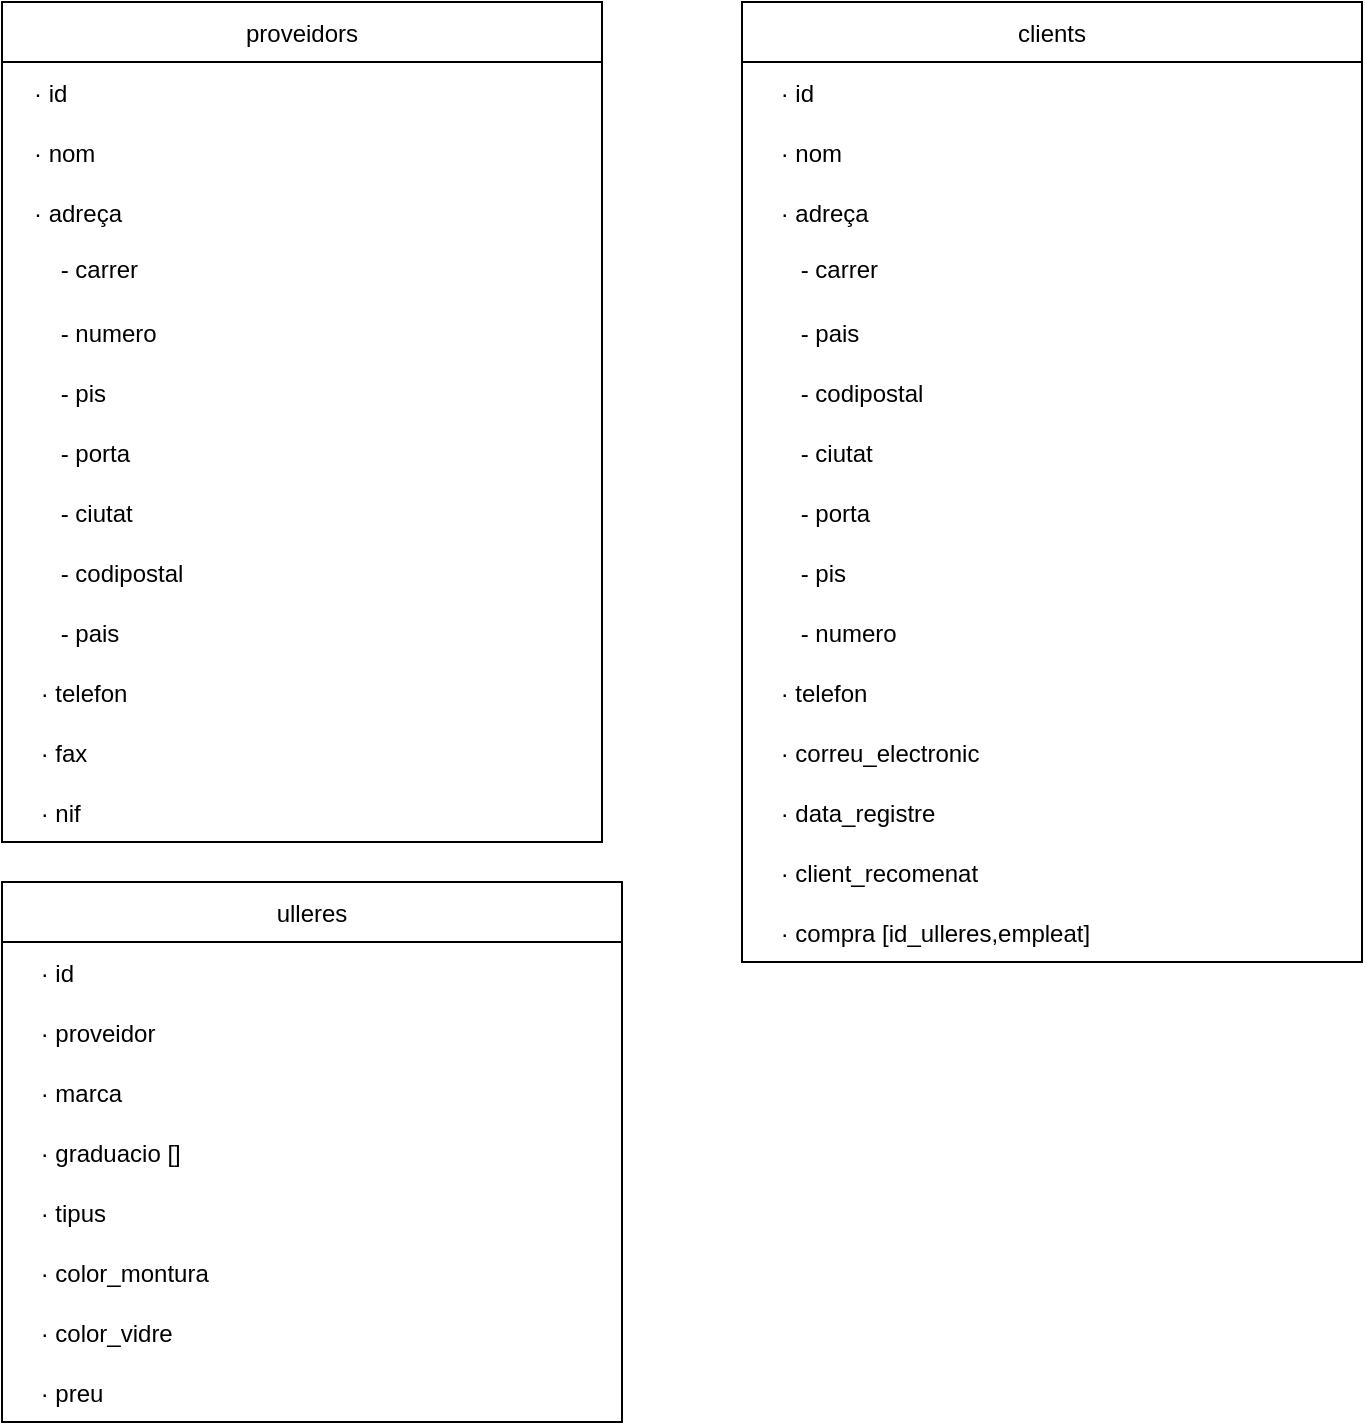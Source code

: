 <mxfile version="16.5.2" type="device"><diagram id="uZuOLZRGGxyqzL_tFXV7" name="Page-1"><mxGraphModel dx="1200" dy="793" grid="1" gridSize="10" guides="1" tooltips="1" connect="1" arrows="1" fold="1" page="1" pageScale="1" pageWidth="827" pageHeight="1169" math="0" shadow="0"><root><mxCell id="0"/><mxCell id="1" parent="0"/><mxCell id="sTkgsXUXhV6cH6S5fa6j-8" value="proveidors" style="swimlane;fontStyle=0;childLayout=stackLayout;horizontal=1;startSize=30;horizontalStack=0;resizeParent=1;resizeParentMax=0;resizeLast=0;collapsible=1;marginBottom=0;" parent="1" vertex="1"><mxGeometry x="80" y="80" width="300" height="420" as="geometry"><mxRectangle x="80" y="80" width="70" height="30" as="alternateBounds"/></mxGeometry></mxCell><mxCell id="ngydRWTtVWet1sjrc-vS-46" value="   · id" style="text;strokeColor=none;fillColor=none;align=left;verticalAlign=middle;spacingLeft=4;spacingRight=4;overflow=hidden;points=[[0,0.5],[1,0.5]];portConstraint=eastwest;rotatable=0;" parent="sTkgsXUXhV6cH6S5fa6j-8" vertex="1"><mxGeometry y="30" width="300" height="30" as="geometry"/></mxCell><mxCell id="sTkgsXUXhV6cH6S5fa6j-10" value="   · nom" style="text;strokeColor=none;fillColor=none;align=left;verticalAlign=middle;spacingLeft=4;spacingRight=4;overflow=hidden;points=[[0,0.5],[1,0.5]];portConstraint=eastwest;rotatable=0;" parent="sTkgsXUXhV6cH6S5fa6j-8" vertex="1"><mxGeometry y="60" width="300" height="30" as="geometry"/></mxCell><mxCell id="sTkgsXUXhV6cH6S5fa6j-11" value="   · adreça" style="text;strokeColor=none;fillColor=none;align=left;verticalAlign=middle;spacingLeft=4;spacingRight=4;overflow=hidden;points=[[0,0.5],[1,0.5]];portConstraint=eastwest;rotatable=0;" parent="sTkgsXUXhV6cH6S5fa6j-8" vertex="1"><mxGeometry y="90" width="300" height="30" as="geometry"/></mxCell><mxCell id="sTkgsXUXhV6cH6S5fa6j-19" value="       - carrer&#10;" style="text;strokeColor=none;fillColor=none;align=left;verticalAlign=top;spacingLeft=4;spacingRight=4;overflow=hidden;points=[[0,0.5],[1,0.5]];portConstraint=eastwest;rotatable=0;" parent="sTkgsXUXhV6cH6S5fa6j-8" vertex="1"><mxGeometry y="120" width="300" height="30" as="geometry"/></mxCell><mxCell id="sTkgsXUXhV6cH6S5fa6j-20" value="       - numero" style="text;strokeColor=none;fillColor=none;align=left;verticalAlign=middle;spacingLeft=4;spacingRight=4;overflow=hidden;points=[[0,0.5],[1,0.5]];portConstraint=eastwest;rotatable=0;" parent="sTkgsXUXhV6cH6S5fa6j-8" vertex="1"><mxGeometry y="150" width="300" height="30" as="geometry"/></mxCell><mxCell id="sTkgsXUXhV6cH6S5fa6j-21" value="       - pis" style="text;strokeColor=none;fillColor=none;align=left;verticalAlign=middle;spacingLeft=4;spacingRight=4;overflow=hidden;points=[[0,0.5],[1,0.5]];portConstraint=eastwest;rotatable=0;" parent="sTkgsXUXhV6cH6S5fa6j-8" vertex="1"><mxGeometry y="180" width="300" height="30" as="geometry"/></mxCell><mxCell id="sTkgsXUXhV6cH6S5fa6j-22" value="       - porta" style="text;strokeColor=none;fillColor=none;align=left;verticalAlign=middle;spacingLeft=4;spacingRight=4;overflow=hidden;points=[[0,0.5],[1,0.5]];portConstraint=eastwest;rotatable=0;" parent="sTkgsXUXhV6cH6S5fa6j-8" vertex="1"><mxGeometry y="210" width="300" height="30" as="geometry"/></mxCell><mxCell id="sTkgsXUXhV6cH6S5fa6j-23" value="       - ciutat" style="text;strokeColor=none;fillColor=none;align=left;verticalAlign=middle;spacingLeft=4;spacingRight=4;overflow=hidden;points=[[0,0.5],[1,0.5]];portConstraint=eastwest;rotatable=0;" parent="sTkgsXUXhV6cH6S5fa6j-8" vertex="1"><mxGeometry y="240" width="300" height="30" as="geometry"/></mxCell><mxCell id="sTkgsXUXhV6cH6S5fa6j-24" value="       - codipostal" style="text;strokeColor=none;fillColor=none;align=left;verticalAlign=middle;spacingLeft=4;spacingRight=4;overflow=hidden;points=[[0,0.5],[1,0.5]];portConstraint=eastwest;rotatable=0;" parent="sTkgsXUXhV6cH6S5fa6j-8" vertex="1"><mxGeometry y="270" width="300" height="30" as="geometry"/></mxCell><mxCell id="sTkgsXUXhV6cH6S5fa6j-25" value="       - pais" style="text;strokeColor=none;fillColor=none;align=left;verticalAlign=middle;spacingLeft=4;spacingRight=4;overflow=hidden;points=[[0,0.5],[1,0.5]];portConstraint=eastwest;rotatable=0;" parent="sTkgsXUXhV6cH6S5fa6j-8" vertex="1"><mxGeometry y="300" width="300" height="30" as="geometry"/></mxCell><mxCell id="sTkgsXUXhV6cH6S5fa6j-26" value="    · telefon" style="text;strokeColor=none;fillColor=none;align=left;verticalAlign=middle;spacingLeft=4;spacingRight=4;overflow=hidden;points=[[0,0.5],[1,0.5]];portConstraint=eastwest;rotatable=0;" parent="sTkgsXUXhV6cH6S5fa6j-8" vertex="1"><mxGeometry y="330" width="300" height="30" as="geometry"/></mxCell><mxCell id="sTkgsXUXhV6cH6S5fa6j-27" value="    · fax" style="text;strokeColor=none;fillColor=none;align=left;verticalAlign=middle;spacingLeft=4;spacingRight=4;overflow=hidden;points=[[0,0.5],[1,0.5]];portConstraint=eastwest;rotatable=0;" parent="sTkgsXUXhV6cH6S5fa6j-8" vertex="1"><mxGeometry y="360" width="300" height="30" as="geometry"/></mxCell><mxCell id="sTkgsXUXhV6cH6S5fa6j-28" value="    · nif" style="text;strokeColor=none;fillColor=none;align=left;verticalAlign=middle;spacingLeft=4;spacingRight=4;overflow=hidden;points=[[0,0.5],[1,0.5]];portConstraint=eastwest;rotatable=0;" parent="sTkgsXUXhV6cH6S5fa6j-8" vertex="1"><mxGeometry y="390" width="300" height="30" as="geometry"/></mxCell><mxCell id="sTkgsXUXhV6cH6S5fa6j-37" value="clients" style="swimlane;fontStyle=0;childLayout=stackLayout;horizontal=1;startSize=30;horizontalStack=0;resizeParent=1;resizeParentMax=0;resizeLast=0;collapsible=1;marginBottom=0;" parent="1" vertex="1"><mxGeometry x="450" y="80" width="310" height="480" as="geometry"/></mxCell><mxCell id="ngydRWTtVWet1sjrc-vS-48" value="    · id" style="text;strokeColor=none;fillColor=none;align=left;verticalAlign=middle;spacingLeft=4;spacingRight=4;overflow=hidden;points=[[0,0.5],[1,0.5]];portConstraint=eastwest;rotatable=0;" parent="sTkgsXUXhV6cH6S5fa6j-37" vertex="1"><mxGeometry y="30" width="310" height="30" as="geometry"/></mxCell><mxCell id="sTkgsXUXhV6cH6S5fa6j-39" value="    · nom" style="text;strokeColor=none;fillColor=none;align=left;verticalAlign=middle;spacingLeft=4;spacingRight=4;overflow=hidden;points=[[0,0.5],[1,0.5]];portConstraint=eastwest;rotatable=0;" parent="sTkgsXUXhV6cH6S5fa6j-37" vertex="1"><mxGeometry y="60" width="310" height="30" as="geometry"/></mxCell><mxCell id="sTkgsXUXhV6cH6S5fa6j-40" value="    · adreça" style="text;strokeColor=none;fillColor=none;align=left;verticalAlign=middle;spacingLeft=4;spacingRight=4;overflow=hidden;points=[[0,0.5],[1,0.5]];portConstraint=eastwest;rotatable=0;" parent="sTkgsXUXhV6cH6S5fa6j-37" vertex="1"><mxGeometry y="90" width="310" height="30" as="geometry"/></mxCell><mxCell id="ngydRWTtVWet1sjrc-vS-31" value="       - carrer&#10;" style="text;strokeColor=none;fillColor=none;align=left;verticalAlign=top;spacingLeft=4;spacingRight=4;overflow=hidden;points=[[0,0.5],[1,0.5]];portConstraint=eastwest;rotatable=0;" parent="sTkgsXUXhV6cH6S5fa6j-37" vertex="1"><mxGeometry y="120" width="310" height="30" as="geometry"/></mxCell><mxCell id="ngydRWTtVWet1sjrc-vS-37" value="       - pais" style="text;strokeColor=none;fillColor=none;align=left;verticalAlign=middle;spacingLeft=4;spacingRight=4;overflow=hidden;points=[[0,0.5],[1,0.5]];portConstraint=eastwest;rotatable=0;" parent="sTkgsXUXhV6cH6S5fa6j-37" vertex="1"><mxGeometry y="150" width="310" height="30" as="geometry"/></mxCell><mxCell id="ngydRWTtVWet1sjrc-vS-36" value="       - codipostal" style="text;strokeColor=none;fillColor=none;align=left;verticalAlign=middle;spacingLeft=4;spacingRight=4;overflow=hidden;points=[[0,0.5],[1,0.5]];portConstraint=eastwest;rotatable=0;" parent="sTkgsXUXhV6cH6S5fa6j-37" vertex="1"><mxGeometry y="180" width="310" height="30" as="geometry"/></mxCell><mxCell id="ngydRWTtVWet1sjrc-vS-35" value="       - ciutat" style="text;strokeColor=none;fillColor=none;align=left;verticalAlign=middle;spacingLeft=4;spacingRight=4;overflow=hidden;points=[[0,0.5],[1,0.5]];portConstraint=eastwest;rotatable=0;" parent="sTkgsXUXhV6cH6S5fa6j-37" vertex="1"><mxGeometry y="210" width="310" height="30" as="geometry"/></mxCell><mxCell id="ngydRWTtVWet1sjrc-vS-34" value="       - porta" style="text;strokeColor=none;fillColor=none;align=left;verticalAlign=middle;spacingLeft=4;spacingRight=4;overflow=hidden;points=[[0,0.5],[1,0.5]];portConstraint=eastwest;rotatable=0;" parent="sTkgsXUXhV6cH6S5fa6j-37" vertex="1"><mxGeometry y="240" width="310" height="30" as="geometry"/></mxCell><mxCell id="ngydRWTtVWet1sjrc-vS-33" value="       - pis" style="text;strokeColor=none;fillColor=none;align=left;verticalAlign=middle;spacingLeft=4;spacingRight=4;overflow=hidden;points=[[0,0.5],[1,0.5]];portConstraint=eastwest;rotatable=0;" parent="sTkgsXUXhV6cH6S5fa6j-37" vertex="1"><mxGeometry y="270" width="310" height="30" as="geometry"/></mxCell><mxCell id="ngydRWTtVWet1sjrc-vS-32" value="       - numero" style="text;strokeColor=none;fillColor=none;align=left;verticalAlign=middle;spacingLeft=4;spacingRight=4;overflow=hidden;points=[[0,0.5],[1,0.5]];portConstraint=eastwest;rotatable=0;" parent="sTkgsXUXhV6cH6S5fa6j-37" vertex="1"><mxGeometry y="300" width="310" height="30" as="geometry"/></mxCell><mxCell id="ngydRWTtVWet1sjrc-vS-42" value="    · telefon" style="text;strokeColor=none;fillColor=none;align=left;verticalAlign=middle;spacingLeft=4;spacingRight=4;overflow=hidden;points=[[0,0.5],[1,0.5]];portConstraint=eastwest;rotatable=0;" parent="sTkgsXUXhV6cH6S5fa6j-37" vertex="1"><mxGeometry y="330" width="310" height="30" as="geometry"/></mxCell><mxCell id="ngydRWTtVWet1sjrc-vS-43" value="    · correu_electronic" style="text;strokeColor=none;fillColor=none;align=left;verticalAlign=middle;spacingLeft=4;spacingRight=4;overflow=hidden;points=[[0,0.5],[1,0.5]];portConstraint=eastwest;rotatable=0;" parent="sTkgsXUXhV6cH6S5fa6j-37" vertex="1"><mxGeometry y="360" width="310" height="30" as="geometry"/></mxCell><mxCell id="ngydRWTtVWet1sjrc-vS-45" value="    · data_registre" style="text;strokeColor=none;fillColor=none;align=left;verticalAlign=middle;spacingLeft=4;spacingRight=4;overflow=hidden;points=[[0,0.5],[1,0.5]];portConstraint=eastwest;rotatable=0;" parent="sTkgsXUXhV6cH6S5fa6j-37" vertex="1"><mxGeometry y="390" width="310" height="30" as="geometry"/></mxCell><mxCell id="ngydRWTtVWet1sjrc-vS-44" value="    · client_recomenat" style="text;strokeColor=none;fillColor=none;align=left;verticalAlign=middle;spacingLeft=4;spacingRight=4;overflow=hidden;points=[[0,0.5],[1,0.5]];portConstraint=eastwest;rotatable=0;" parent="sTkgsXUXhV6cH6S5fa6j-37" vertex="1"><mxGeometry y="420" width="310" height="30" as="geometry"/></mxCell><mxCell id="ngydRWTtVWet1sjrc-vS-50" value="    · compra [id_ulleres,empleat]" style="text;strokeColor=none;fillColor=none;align=left;verticalAlign=middle;spacingLeft=4;spacingRight=4;overflow=hidden;points=[[0,0.5],[1,0.5]];portConstraint=eastwest;rotatable=0;" parent="sTkgsXUXhV6cH6S5fa6j-37" vertex="1"><mxGeometry y="450" width="310" height="30" as="geometry"/></mxCell><mxCell id="ngydRWTtVWet1sjrc-vS-1" value="ulleres" style="swimlane;fontStyle=0;childLayout=stackLayout;horizontal=1;startSize=30;horizontalStack=0;resizeParent=1;resizeParentMax=0;resizeLast=0;collapsible=1;marginBottom=0;" parent="1" vertex="1"><mxGeometry x="80" y="520" width="310" height="270" as="geometry"><mxRectangle x="80" y="80" width="70" height="30" as="alternateBounds"/></mxGeometry></mxCell><mxCell id="ngydRWTtVWet1sjrc-vS-47" value="    · id" style="text;strokeColor=none;fillColor=none;align=left;verticalAlign=middle;spacingLeft=4;spacingRight=4;overflow=hidden;points=[[0,0.5],[1,0.5]];portConstraint=eastwest;rotatable=0;" parent="ngydRWTtVWet1sjrc-vS-1" vertex="1"><mxGeometry y="30" width="310" height="30" as="geometry"/></mxCell><mxCell id="ngydRWTtVWet1sjrc-vS-22" value="    · proveidor" style="text;strokeColor=none;fillColor=none;align=left;verticalAlign=middle;spacingLeft=4;spacingRight=4;overflow=hidden;points=[[0,0.5],[1,0.5]];portConstraint=eastwest;rotatable=0;" parent="ngydRWTtVWet1sjrc-vS-1" vertex="1"><mxGeometry y="60" width="310" height="30" as="geometry"/></mxCell><mxCell id="ngydRWTtVWet1sjrc-vS-16" value="    · marca" style="text;strokeColor=none;fillColor=none;align=left;verticalAlign=middle;spacingLeft=4;spacingRight=4;overflow=hidden;points=[[0,0.5],[1,0.5]];portConstraint=eastwest;rotatable=0;" parent="ngydRWTtVWet1sjrc-vS-1" vertex="1"><mxGeometry y="90" width="310" height="30" as="geometry"/></mxCell><mxCell id="ngydRWTtVWet1sjrc-vS-17" value="    · graduacio []" style="text;strokeColor=none;fillColor=none;align=left;verticalAlign=middle;spacingLeft=4;spacingRight=4;overflow=hidden;points=[[0,0.5],[1,0.5]];portConstraint=eastwest;rotatable=0;" parent="ngydRWTtVWet1sjrc-vS-1" vertex="1"><mxGeometry y="120" width="310" height="30" as="geometry"/></mxCell><mxCell id="ngydRWTtVWet1sjrc-vS-18" value="    · tipus" style="text;strokeColor=none;fillColor=none;align=left;verticalAlign=middle;spacingLeft=4;spacingRight=4;overflow=hidden;points=[[0,0.5],[1,0.5]];portConstraint=eastwest;rotatable=0;" parent="ngydRWTtVWet1sjrc-vS-1" vertex="1"><mxGeometry y="150" width="310" height="30" as="geometry"/></mxCell><mxCell id="ngydRWTtVWet1sjrc-vS-19" value="    · color_montura" style="text;strokeColor=none;fillColor=none;align=left;verticalAlign=middle;spacingLeft=4;spacingRight=4;overflow=hidden;points=[[0,0.5],[1,0.5]];portConstraint=eastwest;rotatable=0;" parent="ngydRWTtVWet1sjrc-vS-1" vertex="1"><mxGeometry y="180" width="310" height="30" as="geometry"/></mxCell><mxCell id="ngydRWTtVWet1sjrc-vS-20" value="    · color_vidre" style="text;strokeColor=none;fillColor=none;align=left;verticalAlign=middle;spacingLeft=4;spacingRight=4;overflow=hidden;points=[[0,0.5],[1,0.5]];portConstraint=eastwest;rotatable=0;" parent="ngydRWTtVWet1sjrc-vS-1" vertex="1"><mxGeometry y="210" width="310" height="30" as="geometry"/></mxCell><mxCell id="ngydRWTtVWet1sjrc-vS-21" value="    · preu" style="text;strokeColor=none;fillColor=none;align=left;verticalAlign=middle;spacingLeft=4;spacingRight=4;overflow=hidden;points=[[0,0.5],[1,0.5]];portConstraint=eastwest;rotatable=0;" parent="ngydRWTtVWet1sjrc-vS-1" vertex="1"><mxGeometry y="240" width="310" height="30" as="geometry"/></mxCell></root></mxGraphModel></diagram></mxfile>